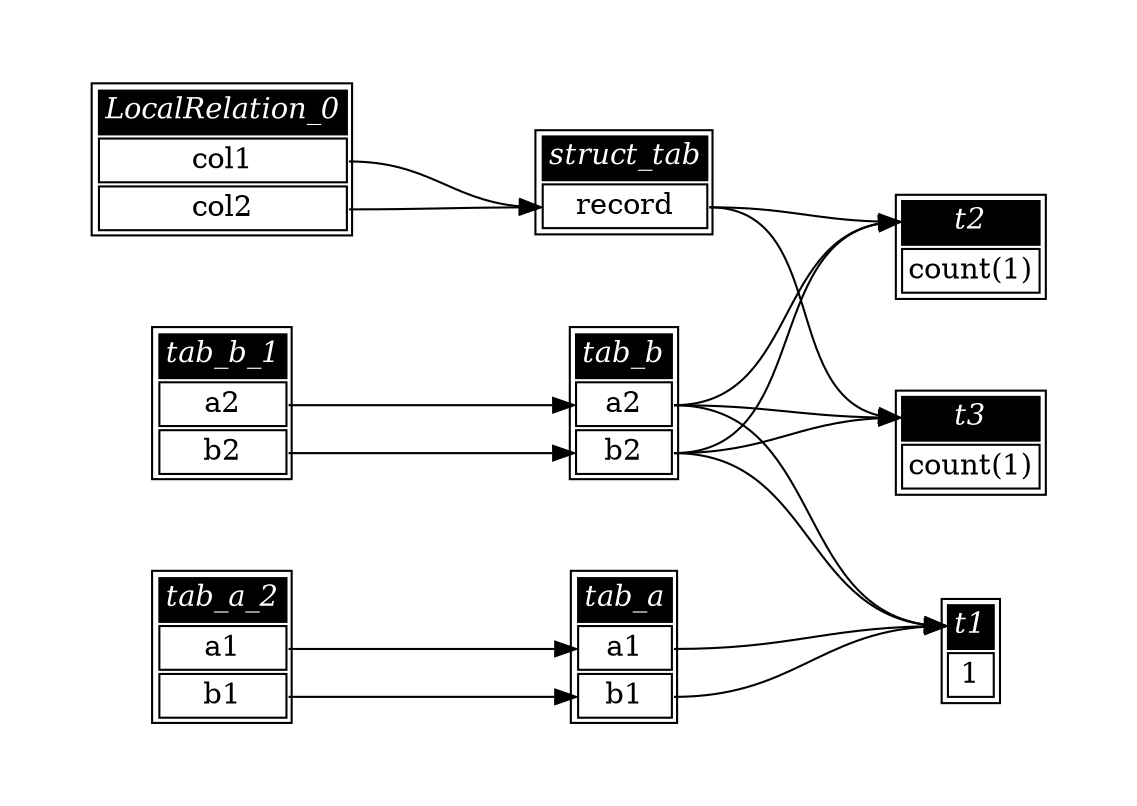 // Automatically generated by SQLFlowTestSuite


digraph {
  graph [pad="0.5" nodesep="0.5" ranksep="1" fontname="Helvetica" rankdir=LR];
  node [shape=plaintext]

  
"LocalRelation_0" [color="black" label=<
<table>
  <tr><td bgcolor="black" port="nodeName"><i><font color="white">LocalRelation_0</font></i></td></tr>
  <tr><td port="0">col1</td></tr>
<tr><td port="1">col2</td></tr>
</table>>];
       

"struct_tab" [color="black" label=<
<table>
  <tr><td bgcolor="black" port="nodeName"><i><font color="white">struct_tab</font></i></td></tr>
  <tr><td port="0">record</td></tr>
</table>>];
       

"t1" [color="black" label=<
<table>
  <tr><td bgcolor="black" port="nodeName"><i><font color="white">t1</font></i></td></tr>
  <tr><td port="0">1</td></tr>
</table>>];
       

"t2" [color="black" label=<
<table>
  <tr><td bgcolor="black" port="nodeName"><i><font color="white">t2</font></i></td></tr>
  <tr><td port="0">count(1)</td></tr>
</table>>];
       

"t3" [color="black" label=<
<table>
  <tr><td bgcolor="black" port="nodeName"><i><font color="white">t3</font></i></td></tr>
  <tr><td port="0">count(1)</td></tr>
</table>>];
       

"tab_a" [color="black" label=<
<table>
  <tr><td bgcolor="black" port="nodeName"><i><font color="white">tab_a</font></i></td></tr>
  <tr><td port="0">a1</td></tr>
<tr><td port="1">b1</td></tr>
</table>>];
       

"tab_a_2" [color="black" label=<
<table>
  <tr><td bgcolor="black" port="nodeName"><i><font color="white">tab_a_2</font></i></td></tr>
  <tr><td port="0">a1</td></tr>
<tr><td port="1">b1</td></tr>
</table>>];
       

"tab_b" [color="black" label=<
<table>
  <tr><td bgcolor="black" port="nodeName"><i><font color="white">tab_b</font></i></td></tr>
  <tr><td port="0">a2</td></tr>
<tr><td port="1">b2</td></tr>
</table>>];
       

"tab_b_1" [color="black" label=<
<table>
  <tr><td bgcolor="black" port="nodeName"><i><font color="white">tab_b_1</font></i></td></tr>
  <tr><td port="0">a2</td></tr>
<tr><td port="1">b2</td></tr>
</table>>];
       
  "LocalRelation_0":0 -> "struct_tab":0
"LocalRelation_0":1 -> "struct_tab":0
"struct_tab":0 -> "t2":nodeName
"struct_tab":0 -> "t3":nodeName
"tab_a":0 -> "t1":nodeName
"tab_a":1 -> "t1":nodeName
"tab_a_2":0 -> "tab_a":0
"tab_a_2":1 -> "tab_a":1
"tab_b":0 -> "t1":nodeName
"tab_b":0 -> "t2":nodeName
"tab_b":0 -> "t3":nodeName
"tab_b":1 -> "t1":nodeName
"tab_b":1 -> "t2":nodeName
"tab_b":1 -> "t3":nodeName
"tab_b_1":0 -> "tab_b":0
"tab_b_1":1 -> "tab_b":1
}
       
